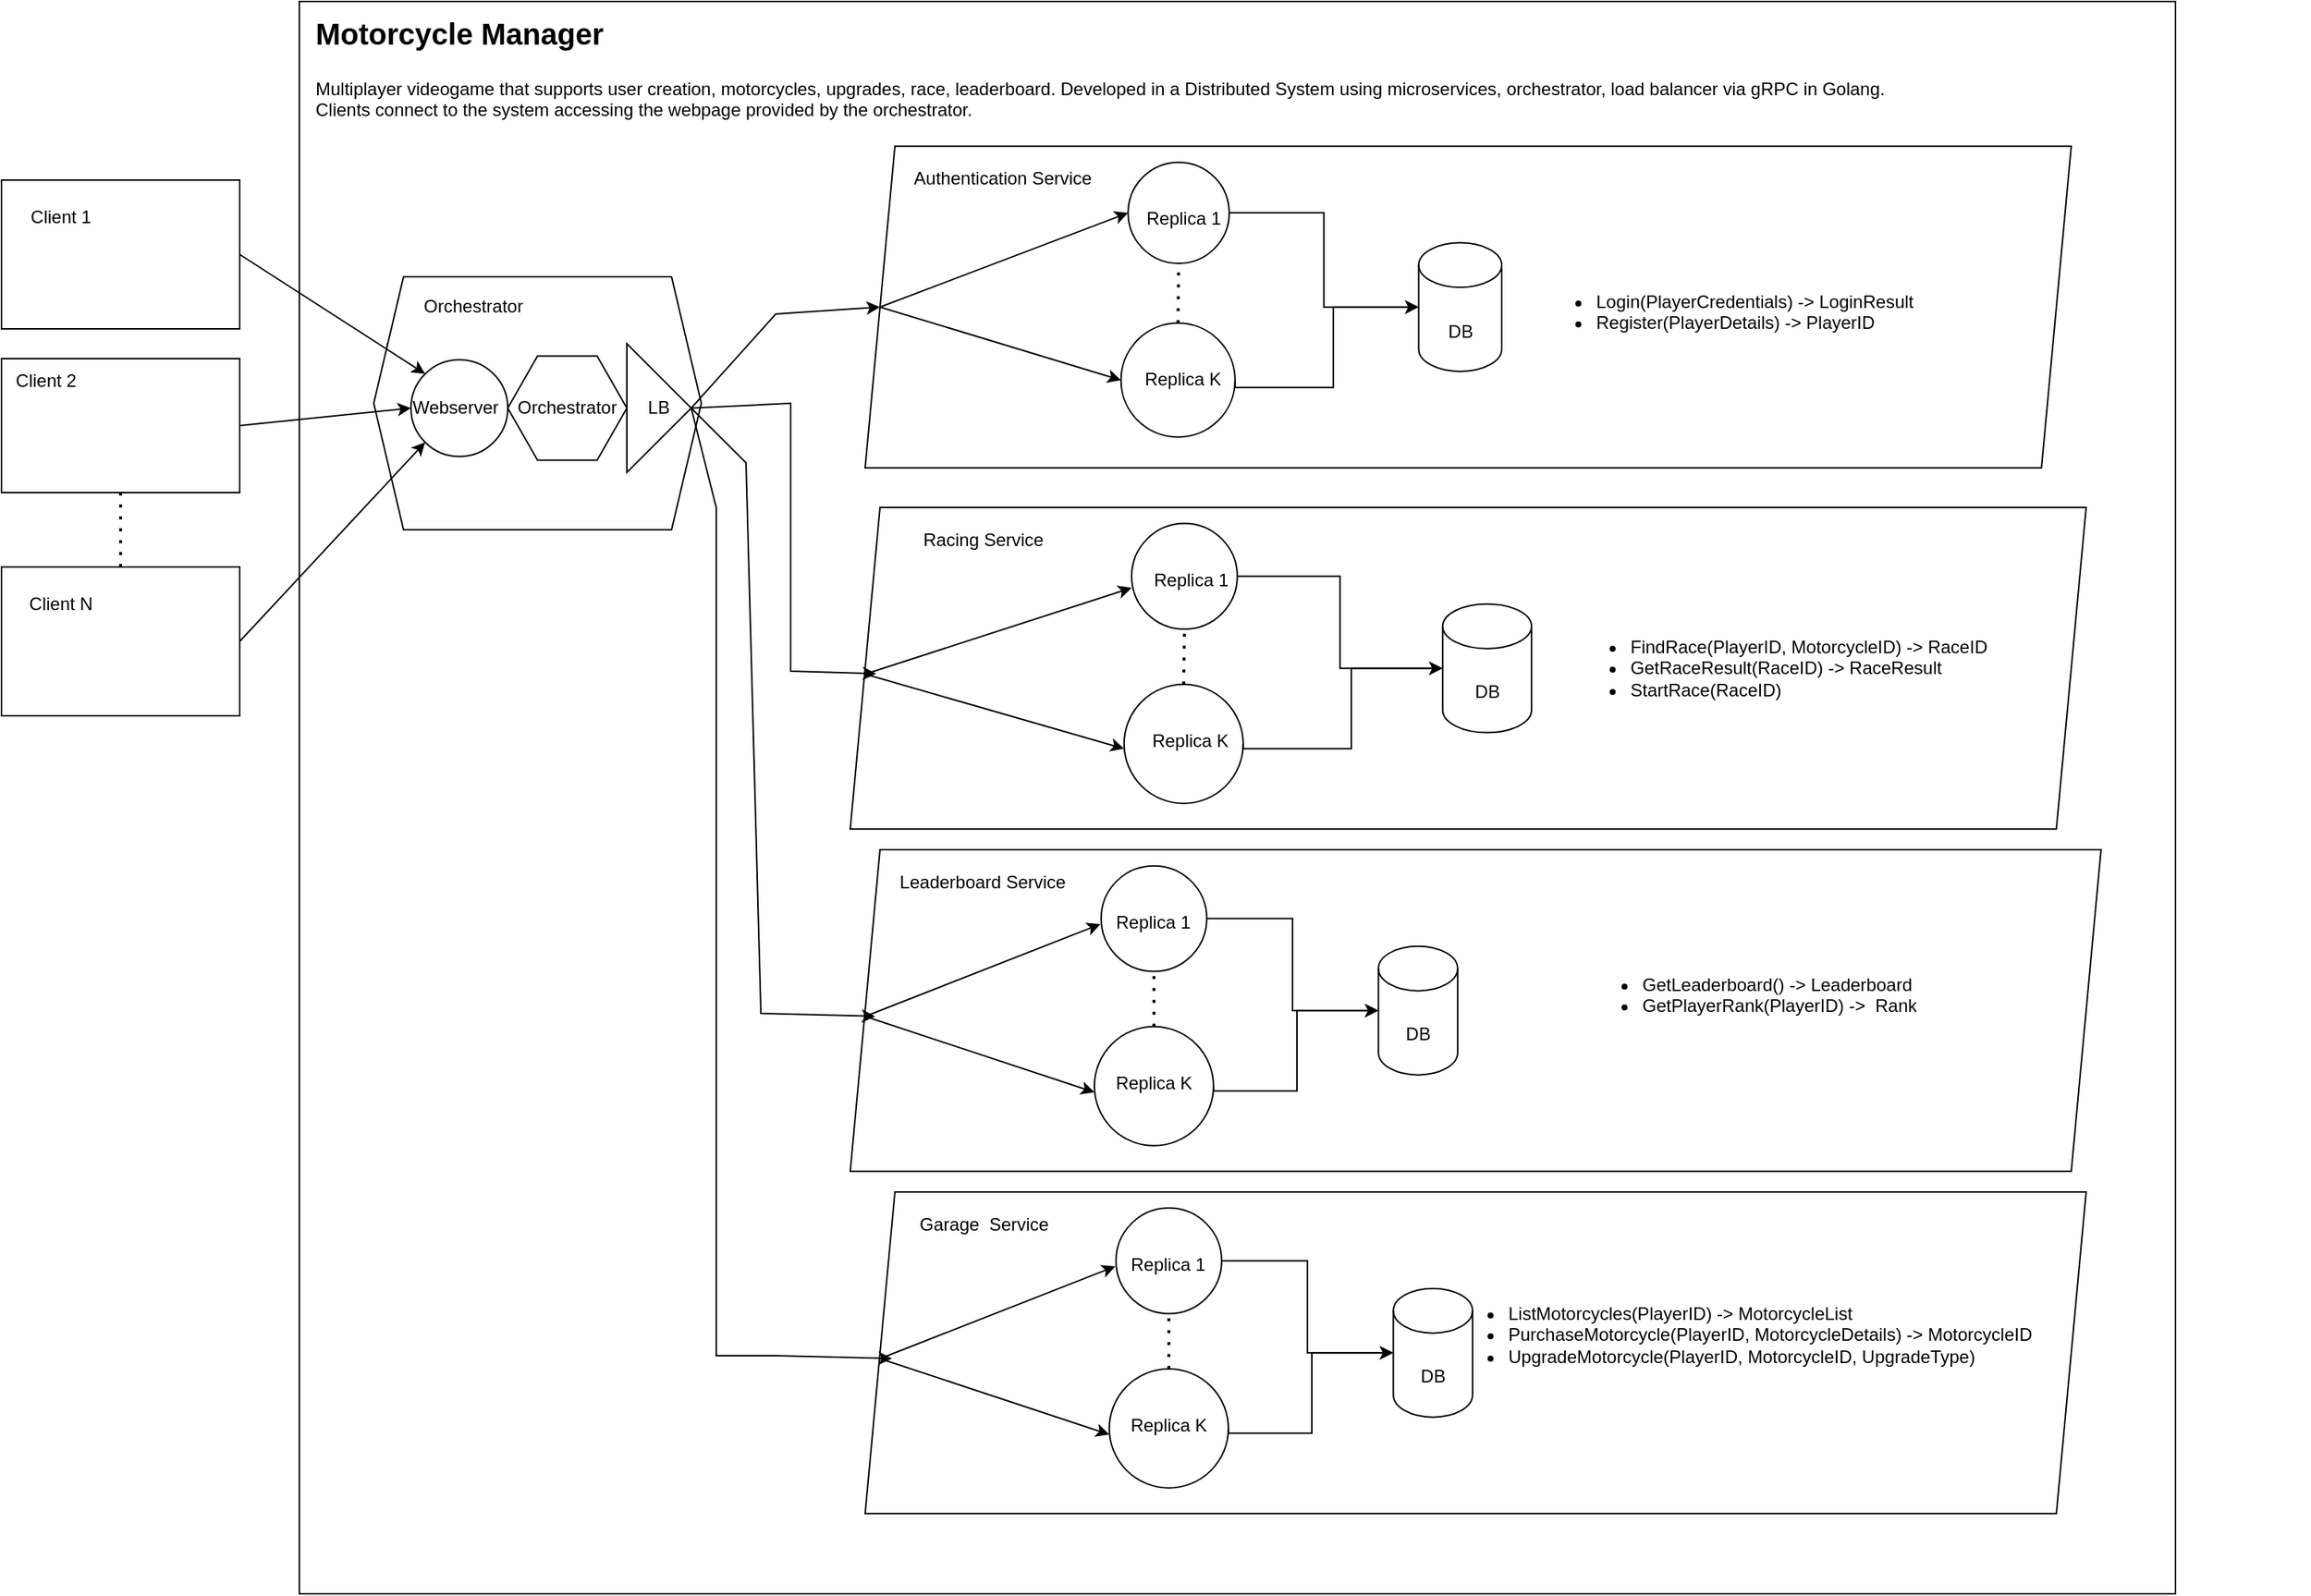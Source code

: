 <mxfile>
    <diagram name="Pagina-1" id="oMl4hfG4BsTxHnoN9xjV">
        <mxGraphModel dx="910" dy="797" grid="1" gridSize="10" guides="1" tooltips="1" connect="1" arrows="1" fold="1" page="1" pageScale="1" pageWidth="827" pageHeight="1169" math="0" shadow="0">
            <root>
                <mxCell id="0"/>
                <mxCell id="1" parent="0"/>
                <mxCell id="Vqn2Hrog8xPaC8msSPWF-32" value="" style="group;movable=0;resizable=0;rotatable=0;deletable=0;editable=0;locked=0;connectable=0;" parent="1" vertex="1" connectable="0">
                    <mxGeometry x="240" y="40" width="1350" height="1070" as="geometry"/>
                </mxCell>
                <mxCell id="R8kbB7w93Nhl6awfQKIw-13" value="" style="rounded=0;whiteSpace=wrap;html=1;movable=0;resizable=0;rotatable=0;deletable=0;editable=0;locked=0;connectable=0;" parent="Vqn2Hrog8xPaC8msSPWF-32" vertex="1">
                    <mxGeometry width="1260" height="1070" as="geometry"/>
                </mxCell>
                <mxCell id="R8kbB7w93Nhl6awfQKIw-15" value="&lt;h1 style=&quot;margin-top: 0px;&quot;&gt;&lt;font style=&quot;font-size: 20px;&quot;&gt;Motorcycle Manager&lt;/font&gt;&lt;/h1&gt;&lt;div&gt;Multiplayer videogame that supports user creation, motorcycles, upgrades, race, leaderboard. Developed in a Distributed System using microservices, orchestrator, load balancer via gRPC in Golang. &lt;br&gt;&lt;/div&gt;&lt;div&gt;Clients connect to the system accessing the webpage provided by the orchestrator.&lt;/div&gt;" style="text;html=1;whiteSpace=wrap;overflow=hidden;rounded=0;movable=1;resizable=1;rotatable=1;deletable=1;editable=1;locked=0;connectable=1;" parent="Vqn2Hrog8xPaC8msSPWF-32" vertex="1">
                    <mxGeometry x="9.31" width="1061.38" height="90" as="geometry"/>
                </mxCell>
                <mxCell id="Vqn2Hrog8xPaC8msSPWF-13" value="" style="group;movable=0;resizable=0;rotatable=0;deletable=0;editable=0;locked=0;connectable=0;" parent="Vqn2Hrog8xPaC8msSPWF-32" vertex="1" connectable="0">
                    <mxGeometry x="380" y="97.27" width="810" height="216.16" as="geometry"/>
                </mxCell>
                <mxCell id="Vqn2Hrog8xPaC8msSPWF-11" value="" style="shape=parallelogram;perimeter=parallelogramPerimeter;whiteSpace=wrap;html=1;fixedSize=1;movable=0;resizable=0;rotatable=0;deletable=0;editable=0;locked=0;connectable=0;" parent="Vqn2Hrog8xPaC8msSPWF-13" vertex="1">
                    <mxGeometry width="810.0" height="216.16" as="geometry"/>
                </mxCell>
                <mxCell id="Vqn2Hrog8xPaC8msSPWF-12" value="&lt;div&gt;Authentication Service&lt;/div&gt;" style="text;html=1;align=center;verticalAlign=middle;whiteSpace=wrap;rounded=0;movable=0;resizable=0;rotatable=0;deletable=0;editable=0;locked=0;connectable=0;" parent="Vqn2Hrog8xPaC8msSPWF-13" vertex="1">
                    <mxGeometry x="9.296" width="167.287" height="43.232" as="geometry"/>
                </mxCell>
                <mxCell id="Vqn2Hrog8xPaC8msSPWF-35" value="" style="group;movable=0;resizable=0;rotatable=0;deletable=0;editable=0;locked=0;connectable=0;" parent="Vqn2Hrog8xPaC8msSPWF-13" vertex="1" connectable="0">
                    <mxGeometry x="176.581" y="10.808" width="74.35" height="86.464" as="geometry"/>
                </mxCell>
                <mxCell id="Vqn2Hrog8xPaC8msSPWF-33" value="" style="ellipse;whiteSpace=wrap;html=1;aspect=fixed;movable=0;resizable=0;rotatable=0;deletable=0;editable=0;locked=0;connectable=0;" parent="Vqn2Hrog8xPaC8msSPWF-35" vertex="1">
                    <mxGeometry width="67.925" height="67.925" as="geometry"/>
                </mxCell>
                <mxCell id="Vqn2Hrog8xPaC8msSPWF-34" value="Replica 1" style="text;html=1;align=center;verticalAlign=middle;whiteSpace=wrap;rounded=0;movable=0;resizable=0;rotatable=0;deletable=0;editable=0;locked=0;connectable=0;" parent="Vqn2Hrog8xPaC8msSPWF-35" vertex="1">
                    <mxGeometry x="9.294" y="21.616" width="55.762" height="32.424" as="geometry"/>
                </mxCell>
                <mxCell id="Vqn2Hrog8xPaC8msSPWF-48" value="" style="group;movable=0;resizable=0;rotatable=0;deletable=0;editable=0;locked=0;connectable=0;" parent="Vqn2Hrog8xPaC8msSPWF-13" vertex="1" connectable="0">
                    <mxGeometry x="371.749" y="64.848" width="55.762" height="86.464" as="geometry"/>
                </mxCell>
                <mxCell id="Vqn2Hrog8xPaC8msSPWF-46" value="" style="shape=cylinder3;whiteSpace=wrap;html=1;boundedLbl=1;backgroundOutline=1;size=15;movable=0;resizable=0;rotatable=0;deletable=0;editable=0;locked=0;connectable=0;" parent="Vqn2Hrog8xPaC8msSPWF-48" vertex="1">
                    <mxGeometry width="55.762" height="86.464" as="geometry"/>
                </mxCell>
                <mxCell id="Vqn2Hrog8xPaC8msSPWF-47" value="DB" style="text;html=1;align=center;verticalAlign=middle;whiteSpace=wrap;rounded=0;movable=0;resizable=0;rotatable=0;deletable=0;editable=0;locked=0;connectable=0;" parent="Vqn2Hrog8xPaC8msSPWF-48" vertex="1">
                    <mxGeometry y="43.232" width="55.762" height="32.424" as="geometry"/>
                </mxCell>
                <mxCell id="Vqn2Hrog8xPaC8msSPWF-49" style="edgeStyle=orthogonalEdgeStyle;rounded=0;orthogonalLoop=1;jettySize=auto;html=1;exitX=1;exitY=0.5;exitDx=0;exitDy=0;entryX=0;entryY=0.5;entryDx=0;entryDy=0;entryPerimeter=0;movable=0;resizable=0;rotatable=0;deletable=0;editable=0;locked=0;connectable=0;" parent="Vqn2Hrog8xPaC8msSPWF-13" source="Vqn2Hrog8xPaC8msSPWF-33" target="Vqn2Hrog8xPaC8msSPWF-46" edge="1">
                    <mxGeometry relative="1" as="geometry"/>
                </mxCell>
                <mxCell id="Vqn2Hrog8xPaC8msSPWF-39" value="" style="group;movable=0;resizable=0;rotatable=0;deletable=0;editable=0;locked=0;connectable=0;" parent="Vqn2Hrog8xPaC8msSPWF-13" vertex="1" connectable="0">
                    <mxGeometry x="171.833" y="118.888" width="83.841" height="86.464" as="geometry"/>
                </mxCell>
                <mxCell id="Vqn2Hrog8xPaC8msSPWF-40" value="" style="ellipse;whiteSpace=wrap;html=1;aspect=fixed;movable=0;resizable=0;rotatable=0;deletable=0;editable=0;locked=0;connectable=0;" parent="Vqn2Hrog8xPaC8msSPWF-39" vertex="1">
                    <mxGeometry width="76.596" height="76.596" as="geometry"/>
                </mxCell>
                <mxCell id="Vqn2Hrog8xPaC8msSPWF-41" value="Replica K" style="text;html=1;align=center;verticalAlign=middle;whiteSpace=wrap;rounded=0;movable=0;resizable=0;rotatable=0;deletable=0;editable=0;locked=0;connectable=0;" parent="Vqn2Hrog8xPaC8msSPWF-39" vertex="1">
                    <mxGeometry x="10.48" y="21.616" width="62.881" height="32.424" as="geometry"/>
                </mxCell>
                <mxCell id="Vqn2Hrog8xPaC8msSPWF-45" value="" style="endArrow=none;dashed=1;html=1;dashPattern=1 3;strokeWidth=2;rounded=0;entryX=0.5;entryY=1;entryDx=0;entryDy=0;exitX=0.5;exitY=0;exitDx=0;exitDy=0;movable=0;resizable=0;rotatable=0;deletable=0;editable=0;locked=0;connectable=0;" parent="Vqn2Hrog8xPaC8msSPWF-13" source="Vqn2Hrog8xPaC8msSPWF-40" target="Vqn2Hrog8xPaC8msSPWF-33" edge="1">
                    <mxGeometry width="50" height="50" relative="1" as="geometry">
                        <mxPoint x="282.964" y="356.664" as="sourcePoint"/>
                        <mxPoint x="335.365" y="302.624" as="targetPoint"/>
                    </mxGeometry>
                </mxCell>
                <mxCell id="Vqn2Hrog8xPaC8msSPWF-50" style="edgeStyle=orthogonalEdgeStyle;rounded=0;orthogonalLoop=1;jettySize=auto;html=1;exitX=1;exitY=0.5;exitDx=0;exitDy=0;entryX=0;entryY=0.5;entryDx=0;entryDy=0;entryPerimeter=0;movable=0;resizable=0;rotatable=0;deletable=0;editable=0;locked=0;connectable=0;" parent="Vqn2Hrog8xPaC8msSPWF-13" source="Vqn2Hrog8xPaC8msSPWF-40" target="Vqn2Hrog8xPaC8msSPWF-46" edge="1">
                    <mxGeometry relative="1" as="geometry">
                        <Array as="points">
                            <mxPoint x="314.405" y="162.12"/>
                            <mxPoint x="314.405" y="108.08"/>
                        </Array>
                    </mxGeometry>
                </mxCell>
                <mxCell id="Vqn2Hrog8xPaC8msSPWF-147" value="" style="endArrow=classic;html=1;rounded=0;exitX=0;exitY=0.5;exitDx=0;exitDy=0;entryX=0;entryY=0.5;entryDx=0;entryDy=0;movable=0;resizable=0;rotatable=0;deletable=0;editable=0;locked=0;connectable=0;" parent="Vqn2Hrog8xPaC8msSPWF-13" source="Vqn2Hrog8xPaC8msSPWF-11" target="Vqn2Hrog8xPaC8msSPWF-33" edge="1">
                    <mxGeometry width="50" height="50" relative="1" as="geometry">
                        <mxPoint x="73.361" y="142.726" as="sourcePoint"/>
                        <mxPoint x="125.762" y="92.727" as="targetPoint"/>
                    </mxGeometry>
                </mxCell>
                <mxCell id="Vqn2Hrog8xPaC8msSPWF-148" value="" style="endArrow=classic;html=1;rounded=0;exitX=0;exitY=0.5;exitDx=0;exitDy=0;entryX=0;entryY=0.5;entryDx=0;entryDy=0;movable=0;resizable=0;rotatable=0;deletable=0;editable=0;locked=0;connectable=0;" parent="Vqn2Hrog8xPaC8msSPWF-13" source="Vqn2Hrog8xPaC8msSPWF-11" target="Vqn2Hrog8xPaC8msSPWF-40" edge="1">
                    <mxGeometry width="50" height="50" relative="1" as="geometry">
                        <mxPoint x="115.282" y="182.726" as="sourcePoint"/>
                        <mxPoint x="167.683" y="132.726" as="targetPoint"/>
                    </mxGeometry>
                </mxCell>
                <mxCell id="Vqn2Hrog8xPaC8msSPWF-155" value="&lt;ul&gt;&lt;li&gt;Login(PlayerCredentials) -&amp;gt; LoginResult&lt;br&gt;&lt;/li&gt;&lt;li&gt;Register(PlayerDetails) -&amp;gt; PlayerID&lt;/li&gt;&lt;/ul&gt;" style="text;strokeColor=none;fillColor=none;html=1;whiteSpace=wrap;verticalAlign=middle;overflow=hidden;movable=0;resizable=0;rotatable=0;deletable=0;editable=0;locked=0;connectable=0;" parent="Vqn2Hrog8xPaC8msSPWF-13" vertex="1">
                    <mxGeometry x="448.784" y="83.08" width="317.432" height="50" as="geometry"/>
                </mxCell>
                <mxCell id="Vqn2Hrog8xPaC8msSPWF-51" value="" style="group;movable=0;resizable=0;rotatable=0;deletable=0;editable=0;locked=0;connectable=0;" parent="Vqn2Hrog8xPaC8msSPWF-32" vertex="1" connectable="0">
                    <mxGeometry x="370" y="340" width="830" height="216.16" as="geometry"/>
                </mxCell>
                <mxCell id="Vqn2Hrog8xPaC8msSPWF-52" value="" style="shape=parallelogram;perimeter=parallelogramPerimeter;whiteSpace=wrap;html=1;fixedSize=1;movable=0;resizable=0;rotatable=0;deletable=0;editable=0;locked=0;connectable=0;" parent="Vqn2Hrog8xPaC8msSPWF-51" vertex="1">
                    <mxGeometry width="830.0" height="216.158" as="geometry"/>
                </mxCell>
                <mxCell id="Vqn2Hrog8xPaC8msSPWF-53" value="Racing Service" style="text;html=1;align=center;verticalAlign=middle;whiteSpace=wrap;rounded=0;movable=0;resizable=0;rotatable=0;deletable=0;editable=0;locked=0;connectable=0;" parent="Vqn2Hrog8xPaC8msSPWF-51" vertex="1">
                    <mxGeometry width="179.036" height="43.232" as="geometry"/>
                </mxCell>
                <mxCell id="Vqn2Hrog8xPaC8msSPWF-57" value="" style="group;movable=0;resizable=0;rotatable=0;deletable=0;editable=0;locked=0;connectable=0;" parent="Vqn2Hrog8xPaC8msSPWF-51" vertex="1" connectable="0">
                    <mxGeometry x="188.983" y="10.808" width="79.572" height="86.464" as="geometry"/>
                </mxCell>
                <mxCell id="Vqn2Hrog8xPaC8msSPWF-58" value="" style="ellipse;whiteSpace=wrap;html=1;aspect=fixed;movable=0;resizable=0;rotatable=0;deletable=0;editable=0;locked=0;connectable=0;" parent="Vqn2Hrog8xPaC8msSPWF-57" vertex="1">
                    <mxGeometry width="70.943" height="70.943" as="geometry"/>
                </mxCell>
                <mxCell id="Vqn2Hrog8xPaC8msSPWF-59" value="Replica 1" style="text;html=1;align=center;verticalAlign=middle;whiteSpace=wrap;rounded=0;movable=0;resizable=0;rotatable=0;deletable=0;editable=0;locked=0;connectable=0;" parent="Vqn2Hrog8xPaC8msSPWF-57" vertex="1">
                    <mxGeometry x="9.946" y="21.616" width="59.679" height="32.424" as="geometry"/>
                </mxCell>
                <mxCell id="Vqn2Hrog8xPaC8msSPWF-61" value="" style="group;movable=0;resizable=0;rotatable=0;deletable=0;editable=0;locked=0;connectable=0;" parent="Vqn2Hrog8xPaC8msSPWF-51" vertex="1" connectable="0">
                    <mxGeometry x="397.858" y="64.848" width="59.679" height="86.464" as="geometry"/>
                </mxCell>
                <mxCell id="Vqn2Hrog8xPaC8msSPWF-62" value="" style="shape=cylinder3;whiteSpace=wrap;html=1;boundedLbl=1;backgroundOutline=1;size=15;movable=0;resizable=0;rotatable=0;deletable=0;editable=0;locked=0;connectable=0;" parent="Vqn2Hrog8xPaC8msSPWF-61" vertex="1">
                    <mxGeometry width="59.679" height="86.464" as="geometry"/>
                </mxCell>
                <mxCell id="Vqn2Hrog8xPaC8msSPWF-63" value="DB" style="text;html=1;align=center;verticalAlign=middle;whiteSpace=wrap;rounded=0;movable=0;resizable=0;rotatable=0;deletable=0;editable=0;locked=0;connectable=0;" parent="Vqn2Hrog8xPaC8msSPWF-61" vertex="1">
                    <mxGeometry y="43.232" width="59.679" height="32.424" as="geometry"/>
                </mxCell>
                <mxCell id="Vqn2Hrog8xPaC8msSPWF-64" style="edgeStyle=orthogonalEdgeStyle;rounded=0;orthogonalLoop=1;jettySize=auto;html=1;exitX=1;exitY=0.5;exitDx=0;exitDy=0;entryX=0;entryY=0.5;entryDx=0;entryDy=0;entryPerimeter=0;movable=0;resizable=0;rotatable=0;deletable=0;editable=0;locked=0;connectable=0;" parent="Vqn2Hrog8xPaC8msSPWF-51" source="Vqn2Hrog8xPaC8msSPWF-58" target="Vqn2Hrog8xPaC8msSPWF-62" edge="1">
                    <mxGeometry relative="1" as="geometry"/>
                </mxCell>
                <mxCell id="Vqn2Hrog8xPaC8msSPWF-65" value="" style="group;movable=0;resizable=0;rotatable=0;deletable=0;editable=0;locked=0;connectable=0;" parent="Vqn2Hrog8xPaC8msSPWF-51" vertex="1" connectable="0">
                    <mxGeometry x="183.901" y="118.888" width="89.73" height="86.464" as="geometry"/>
                </mxCell>
                <mxCell id="Vqn2Hrog8xPaC8msSPWF-66" value="" style="ellipse;whiteSpace=wrap;html=1;aspect=fixed;movable=0;resizable=0;rotatable=0;deletable=0;editable=0;locked=0;connectable=0;" parent="Vqn2Hrog8xPaC8msSPWF-65" vertex="1">
                    <mxGeometry width="79.999" height="79.999" as="geometry"/>
                </mxCell>
                <mxCell id="Vqn2Hrog8xPaC8msSPWF-67" value="Replica K" style="text;html=1;align=center;verticalAlign=middle;whiteSpace=wrap;rounded=0;movable=0;resizable=0;rotatable=0;deletable=0;editable=0;locked=0;connectable=0;" parent="Vqn2Hrog8xPaC8msSPWF-65" vertex="1">
                    <mxGeometry x="11.216" y="21.616" width="67.297" height="32.424" as="geometry"/>
                </mxCell>
                <mxCell id="Vqn2Hrog8xPaC8msSPWF-69" value="" style="endArrow=none;dashed=1;html=1;dashPattern=1 3;strokeWidth=2;rounded=0;entryX=0.5;entryY=1;entryDx=0;entryDy=0;exitX=0.5;exitY=0;exitDx=0;exitDy=0;movable=0;resizable=0;rotatable=0;deletable=0;editable=0;locked=0;connectable=0;" parent="Vqn2Hrog8xPaC8msSPWF-51" source="Vqn2Hrog8xPaC8msSPWF-66" target="Vqn2Hrog8xPaC8msSPWF-58" edge="1">
                    <mxGeometry width="50" height="50" relative="1" as="geometry">
                        <mxPoint x="302.838" y="356.664" as="sourcePoint"/>
                        <mxPoint x="358.919" y="302.624" as="targetPoint"/>
                    </mxGeometry>
                </mxCell>
                <mxCell id="Vqn2Hrog8xPaC8msSPWF-70" style="edgeStyle=orthogonalEdgeStyle;rounded=0;orthogonalLoop=1;jettySize=auto;html=1;exitX=1;exitY=0.5;exitDx=0;exitDy=0;entryX=0;entryY=0.5;entryDx=0;entryDy=0;entryPerimeter=0;movable=0;resizable=0;rotatable=0;deletable=0;editable=0;locked=0;connectable=0;" parent="Vqn2Hrog8xPaC8msSPWF-51" source="Vqn2Hrog8xPaC8msSPWF-66" target="Vqn2Hrog8xPaC8msSPWF-62" edge="1">
                    <mxGeometry relative="1" as="geometry">
                        <Array as="points">
                            <mxPoint x="336.486" y="162.12"/>
                            <mxPoint x="336.486" y="108.08"/>
                        </Array>
                    </mxGeometry>
                </mxCell>
                <mxCell id="Vqn2Hrog8xPaC8msSPWF-157" value="&lt;ul&gt;&lt;li&gt;FindRace(PlayerID, MotorcycleID) -&amp;gt; RaceID&lt;br&gt;&lt;/li&gt;&lt;li&gt;GetRaceResult(RaceID) -&amp;gt; RaceResult&lt;/li&gt;&lt;li&gt;StartRace(RaceID)&lt;br&gt;&lt;/li&gt;&lt;/ul&gt;" style="text;strokeColor=none;fillColor=none;html=1;whiteSpace=wrap;verticalAlign=middle;overflow=hidden;movable=0;resizable=0;rotatable=0;deletable=0;editable=0;locked=0;connectable=0;" parent="Vqn2Hrog8xPaC8msSPWF-51" vertex="1">
                    <mxGeometry x="482.297" y="72.529" width="325.27" height="71.109" as="geometry"/>
                </mxCell>
                <mxCell id="Vqn2Hrog8xPaC8msSPWF-92" value="" style="shape=parallelogram;perimeter=parallelogramPerimeter;whiteSpace=wrap;html=1;fixedSize=1;movable=0;resizable=0;rotatable=0;deletable=0;editable=0;locked=0;connectable=0;" parent="Vqn2Hrog8xPaC8msSPWF-32" vertex="1">
                    <mxGeometry x="370" y="570" width="840" height="216.16" as="geometry"/>
                </mxCell>
                <mxCell id="Vqn2Hrog8xPaC8msSPWF-93" value="Leaderboard Service" style="text;html=1;align=center;verticalAlign=middle;whiteSpace=wrap;rounded=0;movable=0;resizable=0;rotatable=0;deletable=0;editable=0;locked=0;connectable=0;" parent="Vqn2Hrog8xPaC8msSPWF-32" vertex="1">
                    <mxGeometry x="378.87" y="570.004" width="159.623" height="43.232" as="geometry"/>
                </mxCell>
                <mxCell id="Vqn2Hrog8xPaC8msSPWF-97" value="" style="group;movable=0;resizable=0;rotatable=0;deletable=0;editable=0;locked=0;connectable=0;" parent="Vqn2Hrog8xPaC8msSPWF-32" vertex="1" connectable="0">
                    <mxGeometry x="538.491" y="580.813" width="70.943" height="86.465" as="geometry"/>
                </mxCell>
                <mxCell id="Vqn2Hrog8xPaC8msSPWF-98" value="" style="ellipse;whiteSpace=wrap;html=1;aspect=fixed;movable=0;resizable=0;rotatable=0;deletable=0;editable=0;locked=0;connectable=0;" parent="Vqn2Hrog8xPaC8msSPWF-97" vertex="1">
                    <mxGeometry width="70.943" height="70.943" as="geometry"/>
                </mxCell>
                <mxCell id="Vqn2Hrog8xPaC8msSPWF-99" value="Replica 1" style="text;html=1;align=center;verticalAlign=middle;whiteSpace=wrap;rounded=0;movable=0;resizable=0;rotatable=0;deletable=0;editable=0;locked=0;connectable=0;" parent="Vqn2Hrog8xPaC8msSPWF-97" vertex="1">
                    <mxGeometry x="8.868" y="21.616" width="53.208" height="32.424" as="geometry"/>
                </mxCell>
                <mxCell id="Vqn2Hrog8xPaC8msSPWF-101" value="" style="group;movable=0;resizable=0;rotatable=0;deletable=0;editable=0;locked=0;connectable=0;" parent="Vqn2Hrog8xPaC8msSPWF-32" vertex="1" connectable="0">
                    <mxGeometry x="724.717" y="634.853" width="53.208" height="86.465" as="geometry"/>
                </mxCell>
                <mxCell id="Vqn2Hrog8xPaC8msSPWF-102" value="" style="shape=cylinder3;whiteSpace=wrap;html=1;boundedLbl=1;backgroundOutline=1;size=15;movable=0;resizable=0;rotatable=0;deletable=0;editable=0;locked=0;connectable=0;" parent="Vqn2Hrog8xPaC8msSPWF-101" vertex="1">
                    <mxGeometry width="53.208" height="86.465" as="geometry"/>
                </mxCell>
                <mxCell id="Vqn2Hrog8xPaC8msSPWF-103" value="DB" style="text;html=1;align=center;verticalAlign=middle;whiteSpace=wrap;rounded=0;movable=0;resizable=0;rotatable=0;deletable=0;editable=0;locked=0;connectable=0;" parent="Vqn2Hrog8xPaC8msSPWF-101" vertex="1">
                    <mxGeometry y="43.232" width="53.208" height="32.424" as="geometry"/>
                </mxCell>
                <mxCell id="Vqn2Hrog8xPaC8msSPWF-104" style="edgeStyle=orthogonalEdgeStyle;rounded=0;orthogonalLoop=1;jettySize=auto;html=1;exitX=1;exitY=0.5;exitDx=0;exitDy=0;entryX=0;entryY=0.5;entryDx=0;entryDy=0;entryPerimeter=0;movable=0;resizable=0;rotatable=0;deletable=0;editable=0;locked=0;connectable=0;" parent="Vqn2Hrog8xPaC8msSPWF-32" source="Vqn2Hrog8xPaC8msSPWF-98" target="Vqn2Hrog8xPaC8msSPWF-102" edge="1">
                    <mxGeometry relative="1" as="geometry"/>
                </mxCell>
                <mxCell id="Vqn2Hrog8xPaC8msSPWF-105" value="" style="group;movable=0;resizable=0;rotatable=0;deletable=0;editable=0;locked=0;connectable=0;" parent="Vqn2Hrog8xPaC8msSPWF-32" vertex="1" connectable="0">
                    <mxGeometry x="533.96" y="688.893" width="80" height="86.465" as="geometry"/>
                </mxCell>
                <mxCell id="Vqn2Hrog8xPaC8msSPWF-106" value="" style="ellipse;whiteSpace=wrap;html=1;aspect=fixed;movable=0;resizable=0;rotatable=0;deletable=0;editable=0;locked=0;connectable=0;" parent="Vqn2Hrog8xPaC8msSPWF-105" vertex="1">
                    <mxGeometry width="80" height="80" as="geometry"/>
                </mxCell>
                <mxCell id="Vqn2Hrog8xPaC8msSPWF-107" value="Replica K" style="text;html=1;align=center;verticalAlign=middle;whiteSpace=wrap;rounded=0;movable=0;resizable=0;rotatable=0;deletable=0;editable=0;locked=0;connectable=0;" parent="Vqn2Hrog8xPaC8msSPWF-105" vertex="1">
                    <mxGeometry x="10" y="21.616" width="60" height="32.424" as="geometry"/>
                </mxCell>
                <mxCell id="Vqn2Hrog8xPaC8msSPWF-109" value="" style="endArrow=none;dashed=1;html=1;dashPattern=1 3;strokeWidth=2;rounded=0;entryX=0.5;entryY=1;entryDx=0;entryDy=0;exitX=0.5;exitY=0;exitDx=0;exitDy=0;movable=0;resizable=0;rotatable=0;deletable=0;editable=0;locked=0;connectable=0;" parent="Vqn2Hrog8xPaC8msSPWF-32" source="Vqn2Hrog8xPaC8msSPWF-106" target="Vqn2Hrog8xPaC8msSPWF-98" edge="1">
                    <mxGeometry width="50" height="50" relative="1" as="geometry">
                        <mxPoint x="640" y="926.671" as="sourcePoint"/>
                        <mxPoint x="690" y="872.631" as="targetPoint"/>
                    </mxGeometry>
                </mxCell>
                <mxCell id="Vqn2Hrog8xPaC8msSPWF-110" style="edgeStyle=orthogonalEdgeStyle;rounded=0;orthogonalLoop=1;jettySize=auto;html=1;exitX=1;exitY=0.5;exitDx=0;exitDy=0;entryX=0;entryY=0.5;entryDx=0;entryDy=0;entryPerimeter=0;movable=0;resizable=0;rotatable=0;deletable=0;editable=0;locked=0;connectable=0;" parent="Vqn2Hrog8xPaC8msSPWF-32" source="Vqn2Hrog8xPaC8msSPWF-106" target="Vqn2Hrog8xPaC8msSPWF-102" edge="1">
                    <mxGeometry relative="1" as="geometry">
                        <Array as="points">
                            <mxPoint x="670" y="732.126"/>
                            <mxPoint x="670" y="678.085"/>
                        </Array>
                    </mxGeometry>
                </mxCell>
                <mxCell id="Vqn2Hrog8xPaC8msSPWF-112" value="" style="shape=parallelogram;perimeter=parallelogramPerimeter;whiteSpace=wrap;html=1;fixedSize=1;movable=0;resizable=0;rotatable=0;deletable=0;editable=0;locked=0;connectable=0;" parent="Vqn2Hrog8xPaC8msSPWF-32" vertex="1">
                    <mxGeometry x="380" y="800" width="820" height="216.16" as="geometry"/>
                </mxCell>
                <mxCell id="Vqn2Hrog8xPaC8msSPWF-113" value="Garage&amp;nbsp; Service" style="text;html=1;align=center;verticalAlign=middle;whiteSpace=wrap;rounded=0;movable=0;resizable=0;rotatable=0;deletable=0;editable=0;locked=0;connectable=0;" parent="Vqn2Hrog8xPaC8msSPWF-32" vertex="1">
                    <mxGeometry x="380" y="800.002" width="159.623" height="43.232" as="geometry"/>
                </mxCell>
                <mxCell id="Vqn2Hrog8xPaC8msSPWF-117" value="" style="group;movable=0;resizable=0;rotatable=0;deletable=0;editable=0;locked=0;connectable=0;" parent="Vqn2Hrog8xPaC8msSPWF-32" vertex="1" connectable="0">
                    <mxGeometry x="548.491" y="810.81" width="70.943" height="86.465" as="geometry"/>
                </mxCell>
                <mxCell id="Vqn2Hrog8xPaC8msSPWF-118" value="" style="ellipse;whiteSpace=wrap;html=1;aspect=fixed;movable=0;resizable=0;rotatable=0;deletable=0;editable=0;locked=0;connectable=0;" parent="Vqn2Hrog8xPaC8msSPWF-117" vertex="1">
                    <mxGeometry width="70.943" height="70.943" as="geometry"/>
                </mxCell>
                <mxCell id="Vqn2Hrog8xPaC8msSPWF-119" value="Replica 1" style="text;html=1;align=center;verticalAlign=middle;whiteSpace=wrap;rounded=0;movable=0;resizable=0;rotatable=0;deletable=0;editable=0;locked=0;connectable=0;" parent="Vqn2Hrog8xPaC8msSPWF-117" vertex="1">
                    <mxGeometry x="8.868" y="21.616" width="53.208" height="32.424" as="geometry"/>
                </mxCell>
                <mxCell id="Vqn2Hrog8xPaC8msSPWF-121" value="" style="group;movable=0;resizable=0;rotatable=0;deletable=0;editable=0;locked=0;connectable=0;" parent="Vqn2Hrog8xPaC8msSPWF-32" vertex="1" connectable="0">
                    <mxGeometry x="734.717" y="864.851" width="53.208" height="86.465" as="geometry"/>
                </mxCell>
                <mxCell id="Vqn2Hrog8xPaC8msSPWF-122" value="" style="shape=cylinder3;whiteSpace=wrap;html=1;boundedLbl=1;backgroundOutline=1;size=15;movable=0;resizable=0;rotatable=0;deletable=0;editable=0;locked=0;connectable=0;" parent="Vqn2Hrog8xPaC8msSPWF-121" vertex="1">
                    <mxGeometry width="53.208" height="86.465" as="geometry"/>
                </mxCell>
                <mxCell id="Vqn2Hrog8xPaC8msSPWF-123" value="DB" style="text;html=1;align=center;verticalAlign=middle;whiteSpace=wrap;rounded=0;movable=0;resizable=0;rotatable=0;deletable=0;editable=0;locked=0;connectable=0;" parent="Vqn2Hrog8xPaC8msSPWF-121" vertex="1">
                    <mxGeometry y="43.232" width="53.208" height="32.424" as="geometry"/>
                </mxCell>
                <mxCell id="Vqn2Hrog8xPaC8msSPWF-124" style="edgeStyle=orthogonalEdgeStyle;rounded=0;orthogonalLoop=1;jettySize=auto;html=1;exitX=1;exitY=0.5;exitDx=0;exitDy=0;entryX=0;entryY=0.5;entryDx=0;entryDy=0;entryPerimeter=0;movable=0;resizable=0;rotatable=0;deletable=0;editable=0;locked=0;connectable=0;" parent="Vqn2Hrog8xPaC8msSPWF-32" source="Vqn2Hrog8xPaC8msSPWF-118" target="Vqn2Hrog8xPaC8msSPWF-122" edge="1">
                    <mxGeometry relative="1" as="geometry"/>
                </mxCell>
                <mxCell id="Vqn2Hrog8xPaC8msSPWF-125" value="" style="group;movable=0;resizable=0;rotatable=0;deletable=0;editable=0;locked=0;connectable=0;" parent="Vqn2Hrog8xPaC8msSPWF-32" vertex="1" connectable="0">
                    <mxGeometry x="543.96" y="918.891" width="80" height="86.465" as="geometry"/>
                </mxCell>
                <mxCell id="Vqn2Hrog8xPaC8msSPWF-126" value="" style="ellipse;whiteSpace=wrap;html=1;aspect=fixed;movable=0;resizable=0;rotatable=0;deletable=0;editable=0;locked=0;connectable=0;" parent="Vqn2Hrog8xPaC8msSPWF-125" vertex="1">
                    <mxGeometry width="80" height="80" as="geometry"/>
                </mxCell>
                <mxCell id="Vqn2Hrog8xPaC8msSPWF-127" value="Replica K" style="text;html=1;align=center;verticalAlign=middle;whiteSpace=wrap;rounded=0;movable=0;resizable=0;rotatable=0;deletable=0;editable=0;locked=0;connectable=0;" parent="Vqn2Hrog8xPaC8msSPWF-125" vertex="1">
                    <mxGeometry x="10" y="21.616" width="60" height="32.424" as="geometry"/>
                </mxCell>
                <mxCell id="Vqn2Hrog8xPaC8msSPWF-129" value="" style="endArrow=none;dashed=1;html=1;dashPattern=1 3;strokeWidth=2;rounded=0;entryX=0.5;entryY=1;entryDx=0;entryDy=0;exitX=0.5;exitY=0;exitDx=0;exitDy=0;movable=0;resizable=0;rotatable=0;deletable=0;editable=0;locked=0;connectable=0;" parent="Vqn2Hrog8xPaC8msSPWF-32" source="Vqn2Hrog8xPaC8msSPWF-126" target="Vqn2Hrog8xPaC8msSPWF-118" edge="1">
                    <mxGeometry width="50" height="50" relative="1" as="geometry">
                        <mxPoint x="650" y="1156.669" as="sourcePoint"/>
                        <mxPoint x="700" y="1102.628" as="targetPoint"/>
                    </mxGeometry>
                </mxCell>
                <mxCell id="Vqn2Hrog8xPaC8msSPWF-130" style="edgeStyle=orthogonalEdgeStyle;rounded=0;orthogonalLoop=1;jettySize=auto;html=1;exitX=1;exitY=0.5;exitDx=0;exitDy=0;entryX=0;entryY=0.5;entryDx=0;entryDy=0;entryPerimeter=0;movable=0;resizable=0;rotatable=0;deletable=0;editable=0;locked=0;connectable=0;" parent="Vqn2Hrog8xPaC8msSPWF-32" source="Vqn2Hrog8xPaC8msSPWF-126" target="Vqn2Hrog8xPaC8msSPWF-122" edge="1">
                    <mxGeometry relative="1" as="geometry">
                        <Array as="points">
                            <mxPoint x="680" y="962.123"/>
                            <mxPoint x="680" y="908.083"/>
                        </Array>
                    </mxGeometry>
                </mxCell>
                <mxCell id="Vqn2Hrog8xPaC8msSPWF-158" value="&lt;ul&gt;&lt;li&gt;GetLeaderboard() -&amp;gt; Leaderboard&lt;/li&gt;&lt;li&gt;GetPlayerRank(PlayerID) -&amp;gt;&amp;nbsp; Rank&lt;br&gt;&lt;/li&gt;&lt;/ul&gt;" style="text;strokeColor=none;fillColor=none;html=1;whiteSpace=wrap;verticalAlign=middle;overflow=hidden;movable=0;resizable=0;rotatable=0;deletable=0;editable=0;locked=0;connectable=0;" parent="Vqn2Hrog8xPaC8msSPWF-32" vertex="1">
                    <mxGeometry x="860.0" y="638.89" width="290" height="50" as="geometry"/>
                </mxCell>
                <mxCell id="Vqn2Hrog8xPaC8msSPWF-159" value="&lt;ul&gt;&lt;li&gt;ListMotorcycles(PlayerID) -&amp;gt; MotorcycleList&lt;br&gt;&lt;/li&gt;&lt;li&gt;PurchaseMotorcycle(PlayerID, MotorcycleDetails) -&amp;gt; MotorcycleID&lt;/li&gt;&lt;li&gt;UpgradeMotorcycle(PlayerID, MotorcycleID, UpgradeType)&lt;br&gt;&lt;/li&gt;&lt;/ul&gt;" style="text;strokeColor=none;fillColor=none;html=1;whiteSpace=wrap;verticalAlign=middle;overflow=hidden;movable=0;resizable=0;rotatable=0;deletable=0;editable=0;locked=0;connectable=0;" parent="Vqn2Hrog8xPaC8msSPWF-32" vertex="1">
                    <mxGeometry x="770" y="843.23" width="410" height="105.15" as="geometry"/>
                </mxCell>
                <mxCell id="Vqn2Hrog8xPaC8msSPWF-6" value="" style="group;movable=0;resizable=0;rotatable=0;deletable=0;editable=0;locked=0;connectable=0;" parent="Vqn2Hrog8xPaC8msSPWF-32" vertex="1" connectable="0">
                    <mxGeometry x="50" y="185" width="220" height="170" as="geometry"/>
                </mxCell>
                <mxCell id="Vqn2Hrog8xPaC8msSPWF-162" style="edgeStyle=orthogonalEdgeStyle;rounded=0;orthogonalLoop=1;jettySize=auto;html=1;exitX=0;exitY=0.25;exitDx=0;exitDy=0;entryX=0;entryY=0;entryDx=0;entryDy=0;movable=0;resizable=0;rotatable=0;deletable=0;editable=0;connectable=0;" parent="Vqn2Hrog8xPaC8msSPWF-6" source="Vqn2Hrog8xPaC8msSPWF-4" target="Vqn2Hrog8xPaC8msSPWF-160" edge="1">
                    <mxGeometry relative="1" as="geometry">
                        <Array as="points">
                            <mxPoint x="9" y="45"/>
                            <mxPoint x="49" y="45"/>
                        </Array>
                    </mxGeometry>
                </mxCell>
                <mxCell id="Vqn2Hrog8xPaC8msSPWF-4" value="" style="shape=hexagon;perimeter=hexagonPerimeter2;whiteSpace=wrap;html=1;fixedSize=1;movable=0;resizable=0;rotatable=0;deletable=0;editable=0;locked=0;connectable=0;" parent="Vqn2Hrog8xPaC8msSPWF-6" vertex="1">
                    <mxGeometry width="220" height="170" as="geometry"/>
                </mxCell>
                <mxCell id="Vqn2Hrog8xPaC8msSPWF-5" value="Orchestrator" style="text;html=1;align=center;verticalAlign=middle;whiteSpace=wrap;rounded=0;movable=0;resizable=0;rotatable=0;deletable=0;editable=0;locked=0;connectable=0;" parent="Vqn2Hrog8xPaC8msSPWF-6" vertex="1">
                    <mxGeometry x="14" y="0.01" width="106" height="39.99" as="geometry"/>
                </mxCell>
                <mxCell id="Vqn2Hrog8xPaC8msSPWF-136" value="" style="group;movable=1;resizable=1;rotatable=1;deletable=1;editable=1;locked=0;connectable=1;" parent="Vqn2Hrog8xPaC8msSPWF-6" vertex="1" connectable="0">
                    <mxGeometry x="170" y="45" width="43.21" height="86.46" as="geometry"/>
                </mxCell>
                <mxCell id="Vqn2Hrog8xPaC8msSPWF-137" value="" style="triangle;whiteSpace=wrap;html=1;movable=1;resizable=1;rotatable=1;deletable=1;editable=1;locked=0;connectable=1;" parent="Vqn2Hrog8xPaC8msSPWF-136" vertex="1">
                    <mxGeometry width="43.21" height="86.46" as="geometry"/>
                </mxCell>
                <mxCell id="Vqn2Hrog8xPaC8msSPWF-138" value="LB" style="text;html=1;align=center;verticalAlign=middle;whiteSpace=wrap;rounded=0;movable=1;resizable=1;rotatable=1;deletable=1;editable=1;locked=0;connectable=1;" parent="Vqn2Hrog8xPaC8msSPWF-136" vertex="1">
                    <mxGeometry x="7.203" y="27.019" width="28.807" height="32.422" as="geometry"/>
                </mxCell>
                <mxCell id="Vqn2Hrog8xPaC8msSPWF-160" value="" style="ellipse;whiteSpace=wrap;html=1;aspect=fixed;movable=1;resizable=1;rotatable=1;deletable=1;editable=1;connectable=1;" parent="Vqn2Hrog8xPaC8msSPWF-6" vertex="1">
                    <mxGeometry x="25" y="55.73" width="65" height="65" as="geometry"/>
                </mxCell>
                <mxCell id="15" value="Webserver" style="text;html=1;align=center;verticalAlign=middle;whiteSpace=wrap;rounded=0;movable=1;resizable=1;rotatable=1;deletable=1;editable=1;locked=0;connectable=1;" vertex="1" parent="Vqn2Hrog8xPaC8msSPWF-6">
                    <mxGeometry x="25" y="78.028" width="60.0" height="20.417" as="geometry"/>
                </mxCell>
                <mxCell id="16" value="" style="shape=hexagon;perimeter=hexagonPerimeter2;whiteSpace=wrap;html=1;fixedSize=1;" vertex="1" parent="Vqn2Hrog8xPaC8msSPWF-6">
                    <mxGeometry x="90" y="53.24" width="80" height="70" as="geometry"/>
                </mxCell>
                <mxCell id="17" value="Orchestrator" style="text;html=1;align=center;verticalAlign=middle;whiteSpace=wrap;rounded=0;movable=1;resizable=1;rotatable=1;deletable=1;editable=1;locked=0;connectable=1;" vertex="1" parent="Vqn2Hrog8xPaC8msSPWF-6">
                    <mxGeometry x="100" y="78.028" width="60.0" height="20.417" as="geometry"/>
                </mxCell>
                <mxCell id="Vqn2Hrog8xPaC8msSPWF-141" value="" style="endArrow=classic;html=1;rounded=0;exitX=1;exitY=0.5;exitDx=0;exitDy=0;entryX=0;entryY=0.5;entryDx=0;entryDy=0;movable=0;resizable=0;rotatable=0;deletable=0;editable=0;locked=0;connectable=0;" parent="Vqn2Hrog8xPaC8msSPWF-32" source="Vqn2Hrog8xPaC8msSPWF-137" target="Vqn2Hrog8xPaC8msSPWF-11" edge="1">
                    <mxGeometry width="50" height="50" relative="1" as="geometry">
                        <mxPoint x="430" y="390" as="sourcePoint"/>
                        <mxPoint x="480" y="340" as="targetPoint"/>
                        <Array as="points">
                            <mxPoint x="320" y="210"/>
                        </Array>
                    </mxGeometry>
                </mxCell>
                <mxCell id="Vqn2Hrog8xPaC8msSPWF-142" value="" style="endArrow=classic;html=1;rounded=0;exitX=1;exitY=0.5;exitDx=0;exitDy=0;entryX=0.021;entryY=0.517;entryDx=0;entryDy=0;entryPerimeter=0;movable=0;resizable=0;rotatable=0;deletable=0;editable=0;locked=0;connectable=0;" parent="Vqn2Hrog8xPaC8msSPWF-32" source="Vqn2Hrog8xPaC8msSPWF-137" target="Vqn2Hrog8xPaC8msSPWF-52" edge="1">
                    <mxGeometry width="50" height="50" relative="1" as="geometry">
                        <mxPoint x="243" y="283" as="sourcePoint"/>
                        <mxPoint x="400" y="215" as="targetPoint"/>
                        <Array as="points">
                            <mxPoint x="330" y="270"/>
                            <mxPoint x="330" y="450"/>
                        </Array>
                    </mxGeometry>
                </mxCell>
                <mxCell id="Vqn2Hrog8xPaC8msSPWF-143" value="" style="endArrow=classic;html=1;rounded=0;exitX=1;exitY=0.5;exitDx=0;exitDy=0;entryX=0.022;entryY=0.518;entryDx=0;entryDy=0;entryPerimeter=0;movable=0;resizable=0;rotatable=0;deletable=0;editable=0;locked=0;connectable=0;" parent="Vqn2Hrog8xPaC8msSPWF-32" source="Vqn2Hrog8xPaC8msSPWF-137" target="Vqn2Hrog8xPaC8msSPWF-112" edge="1">
                    <mxGeometry width="50" height="50" relative="1" as="geometry">
                        <mxPoint x="253" y="293" as="sourcePoint"/>
                        <mxPoint x="290" y="810" as="targetPoint"/>
                        <Array as="points">
                            <mxPoint x="280" y="340"/>
                            <mxPoint x="280" y="910"/>
                            <mxPoint x="320" y="910"/>
                        </Array>
                    </mxGeometry>
                </mxCell>
                <mxCell id="Vqn2Hrog8xPaC8msSPWF-144" value="" style="endArrow=classic;html=1;rounded=0;exitX=1;exitY=0.5;exitDx=0;exitDy=0;entryX=0.02;entryY=0.518;entryDx=0;entryDy=0;entryPerimeter=0;movable=0;resizable=0;rotatable=0;deletable=0;editable=0;locked=0;connectable=0;" parent="Vqn2Hrog8xPaC8msSPWF-32" source="Vqn2Hrog8xPaC8msSPWF-137" target="Vqn2Hrog8xPaC8msSPWF-92" edge="1">
                    <mxGeometry width="50" height="50" relative="1" as="geometry">
                        <mxPoint x="263" y="303" as="sourcePoint"/>
                        <mxPoint x="420" y="235" as="targetPoint"/>
                        <Array as="points">
                            <mxPoint x="300" y="310"/>
                            <mxPoint x="310" y="680"/>
                        </Array>
                    </mxGeometry>
                </mxCell>
                <mxCell id="R8kbB7w93Nhl6awfQKIw-3" value="" style="group;movable=1;resizable=1;rotatable=1;deletable=1;editable=1;locked=0;connectable=1;" parent="1" vertex="1" connectable="0">
                    <mxGeometry x="40" y="160" width="160" height="100" as="geometry"/>
                </mxCell>
                <mxCell id="R8kbB7w93Nhl6awfQKIw-1" value="" style="rounded=0;whiteSpace=wrap;html=1;movable=1;resizable=1;rotatable=1;deletable=1;editable=1;locked=0;connectable=1;" parent="R8kbB7w93Nhl6awfQKIw-3" vertex="1">
                    <mxGeometry width="160" height="100" as="geometry"/>
                </mxCell>
                <mxCell id="R8kbB7w93Nhl6awfQKIw-2" value="Client 1" style="text;html=1;align=center;verticalAlign=middle;whiteSpace=wrap;rounded=0;movable=1;resizable=1;rotatable=1;deletable=1;editable=1;locked=0;connectable=1;" parent="R8kbB7w93Nhl6awfQKIw-3" vertex="1">
                    <mxGeometry width="80" height="50" as="geometry"/>
                </mxCell>
                <mxCell id="R8kbB7w93Nhl6awfQKIw-4" value="" style="group;movable=1;resizable=1;rotatable=1;deletable=1;editable=1;locked=0;connectable=1;" parent="1" vertex="1" connectable="0">
                    <mxGeometry x="80" y="280" width="130" height="90" as="geometry"/>
                </mxCell>
                <mxCell id="R8kbB7w93Nhl6awfQKIw-5" value="" style="rounded=0;whiteSpace=wrap;html=1;movable=1;resizable=1;rotatable=1;deletable=1;editable=1;locked=0;connectable=1;" parent="R8kbB7w93Nhl6awfQKIw-4" vertex="1">
                    <mxGeometry x="-40" width="160" height="90" as="geometry"/>
                </mxCell>
                <mxCell id="R8kbB7w93Nhl6awfQKIw-8" value="" style="group;movable=1;resizable=1;rotatable=1;deletable=1;editable=1;locked=0;connectable=1;" parent="1" vertex="1" connectable="0">
                    <mxGeometry x="40" y="420" width="160" height="100" as="geometry"/>
                </mxCell>
                <mxCell id="R8kbB7w93Nhl6awfQKIw-9" value="" style="rounded=0;whiteSpace=wrap;html=1;movable=1;resizable=1;rotatable=1;deletable=1;editable=1;locked=0;connectable=1;" parent="R8kbB7w93Nhl6awfQKIw-8" vertex="1">
                    <mxGeometry width="160" height="100" as="geometry"/>
                </mxCell>
                <mxCell id="R8kbB7w93Nhl6awfQKIw-10" value="Client N" style="text;html=1;align=center;verticalAlign=middle;whiteSpace=wrap;rounded=0;movable=1;resizable=1;rotatable=1;deletable=1;editable=1;locked=0;connectable=1;" parent="R8kbB7w93Nhl6awfQKIw-8" vertex="1">
                    <mxGeometry width="80" height="50" as="geometry"/>
                </mxCell>
                <mxCell id="R8kbB7w93Nhl6awfQKIw-11" value="" style="endArrow=none;dashed=1;html=1;dashPattern=1 3;strokeWidth=2;rounded=0;entryX=0.5;entryY=1;entryDx=0;entryDy=0;exitX=0.5;exitY=0;exitDx=0;exitDy=0;movable=1;resizable=1;rotatable=1;deletable=1;editable=1;locked=0;connectable=1;" parent="1" source="R8kbB7w93Nhl6awfQKIw-9" target="R8kbB7w93Nhl6awfQKIw-5" edge="1">
                    <mxGeometry width="50" height="50" relative="1" as="geometry">
                        <mxPoint x="140" y="410" as="sourcePoint"/>
                        <mxPoint x="140" y="350" as="targetPoint"/>
                    </mxGeometry>
                </mxCell>
                <mxCell id="Vqn2Hrog8xPaC8msSPWF-8" value="" style="endArrow=classic;html=1;rounded=0;exitX=1;exitY=0.5;exitDx=0;exitDy=0;entryX=0;entryY=0;entryDx=0;entryDy=0;movable=1;resizable=1;rotatable=1;deletable=1;editable=1;locked=0;connectable=1;" parent="1" source="R8kbB7w93Nhl6awfQKIw-1" target="Vqn2Hrog8xPaC8msSPWF-160" edge="1">
                    <mxGeometry width="50" height="50" relative="1" as="geometry">
                        <mxPoint x="680" y="360" as="sourcePoint"/>
                        <mxPoint x="730" y="310" as="targetPoint"/>
                    </mxGeometry>
                </mxCell>
                <mxCell id="Vqn2Hrog8xPaC8msSPWF-9" value="" style="endArrow=classic;html=1;rounded=0;exitX=1;exitY=0.5;exitDx=0;exitDy=0;entryX=0;entryY=0.5;entryDx=0;entryDy=0;movable=1;resizable=1;rotatable=1;deletable=1;editable=1;locked=0;connectable=1;" parent="1" source="R8kbB7w93Nhl6awfQKIw-5" target="15" edge="1">
                    <mxGeometry width="50" height="50" relative="1" as="geometry">
                        <mxPoint x="210" y="240" as="sourcePoint"/>
                        <mxPoint x="339" y="323" as="targetPoint"/>
                    </mxGeometry>
                </mxCell>
                <mxCell id="Vqn2Hrog8xPaC8msSPWF-10" value="" style="endArrow=classic;html=1;rounded=0;exitX=1;exitY=0.5;exitDx=0;exitDy=0;entryX=0;entryY=1;entryDx=0;entryDy=0;movable=1;resizable=1;rotatable=1;deletable=1;editable=1;locked=0;connectable=1;" parent="1" source="R8kbB7w93Nhl6awfQKIw-9" target="Vqn2Hrog8xPaC8msSPWF-160" edge="1">
                    <mxGeometry width="50" height="50" relative="1" as="geometry">
                        <mxPoint x="220" y="250" as="sourcePoint"/>
                        <mxPoint x="330" y="350" as="targetPoint"/>
                    </mxGeometry>
                </mxCell>
                <mxCell id="Vqn2Hrog8xPaC8msSPWF-149" value="" style="endArrow=classic;html=1;rounded=0;exitX=0;exitY=0.5;exitDx=0;exitDy=0;entryX=0;entryY=0.5;entryDx=0;entryDy=0;movable=0;resizable=0;rotatable=0;deletable=0;editable=0;locked=0;connectable=0;" parent="1" target="Vqn2Hrog8xPaC8msSPWF-57" edge="1">
                    <mxGeometry width="50" height="50" relative="1" as="geometry">
                        <mxPoint x="620" y="492.003" as="sourcePoint"/>
                        <mxPoint x="778" y="430.003" as="targetPoint"/>
                    </mxGeometry>
                </mxCell>
                <mxCell id="Vqn2Hrog8xPaC8msSPWF-150" value="" style="endArrow=classic;html=1;rounded=0;exitX=0;exitY=0.5;exitDx=0;exitDy=0;entryX=0;entryY=0.5;entryDx=0;entryDy=0;movable=0;resizable=0;rotatable=0;deletable=0;editable=0;locked=0;connectable=0;" parent="1" target="Vqn2Hrog8xPaC8msSPWF-65" edge="1">
                    <mxGeometry width="50" height="50" relative="1" as="geometry">
                        <mxPoint x="620" y="492.003" as="sourcePoint"/>
                        <mxPoint x="774" y="543.003" as="targetPoint"/>
                    </mxGeometry>
                </mxCell>
                <mxCell id="Vqn2Hrog8xPaC8msSPWF-151" value="" style="endArrow=classic;html=1;rounded=0;exitX=0;exitY=0.5;exitDx=0;exitDy=0;entryX=0;entryY=0.5;entryDx=0;entryDy=0;movable=0;resizable=0;rotatable=0;deletable=0;editable=0;locked=0;connectable=0;" parent="1" edge="1">
                    <mxGeometry width="50" height="50" relative="1" as="geometry">
                        <mxPoint x="620" y="722.003" as="sourcePoint"/>
                        <mxPoint x="778" y="660.003" as="targetPoint"/>
                    </mxGeometry>
                </mxCell>
                <mxCell id="Vqn2Hrog8xPaC8msSPWF-152" value="" style="endArrow=classic;html=1;rounded=0;exitX=0;exitY=0.5;exitDx=0;exitDy=0;entryX=0;entryY=0.5;entryDx=0;entryDy=0;movable=0;resizable=0;rotatable=0;deletable=0;editable=0;locked=0;connectable=0;" parent="1" edge="1">
                    <mxGeometry width="50" height="50" relative="1" as="geometry">
                        <mxPoint x="620" y="722.003" as="sourcePoint"/>
                        <mxPoint x="774" y="773.003" as="targetPoint"/>
                    </mxGeometry>
                </mxCell>
                <mxCell id="Vqn2Hrog8xPaC8msSPWF-153" value="" style="endArrow=classic;html=1;rounded=0;exitX=0;exitY=0.5;exitDx=0;exitDy=0;entryX=0;entryY=0.5;entryDx=0;entryDy=0;movable=0;resizable=0;rotatable=0;deletable=0;editable=0;locked=0;connectable=0;" parent="1" edge="1">
                    <mxGeometry width="50" height="50" relative="1" as="geometry">
                        <mxPoint x="630" y="952.003" as="sourcePoint"/>
                        <mxPoint x="788" y="890.003" as="targetPoint"/>
                    </mxGeometry>
                </mxCell>
                <mxCell id="Vqn2Hrog8xPaC8msSPWF-154" value="" style="endArrow=classic;html=1;rounded=0;exitX=0;exitY=0.5;exitDx=0;exitDy=0;entryX=0;entryY=0.5;entryDx=0;entryDy=0;movable=0;resizable=0;rotatable=0;deletable=0;editable=0;locked=0;connectable=0;" parent="1" edge="1">
                    <mxGeometry width="50" height="50" relative="1" as="geometry">
                        <mxPoint x="630" y="952.003" as="sourcePoint"/>
                        <mxPoint x="784" y="1003.003" as="targetPoint"/>
                    </mxGeometry>
                </mxCell>
                <mxCell id="R8kbB7w93Nhl6awfQKIw-6" value="Client 2" style="text;html=1;align=center;verticalAlign=middle;whiteSpace=wrap;rounded=0;movable=1;resizable=1;rotatable=1;deletable=1;editable=1;locked=0;connectable=1;" parent="1" vertex="1">
                    <mxGeometry x="40" y="280" width="60" height="30" as="geometry"/>
                </mxCell>
            </root>
        </mxGraphModel>
    </diagram>
</mxfile>